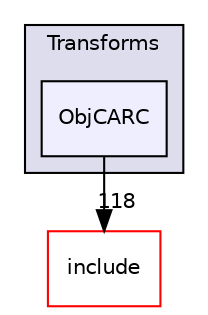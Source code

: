 digraph "lib/Transforms/ObjCARC" {
  bgcolor=transparent;
  compound=true
  node [ fontsize="10", fontname="Helvetica"];
  edge [ labelfontsize="10", labelfontname="Helvetica"];
  subgraph clusterdir_a72932e0778af28115095468f6286ff8 {
    graph [ bgcolor="#ddddee", pencolor="black", label="Transforms" fontname="Helvetica", fontsize="10", URL="dir_a72932e0778af28115095468f6286ff8.html"]
  dir_296957ed9f72a005efdf3fbc578416d5 [shape=box, label="ObjCARC", style="filled", fillcolor="#eeeeff", pencolor="black", URL="dir_296957ed9f72a005efdf3fbc578416d5.html"];
  }
  dir_d44c64559bbebec7f509842c48db8b23 [shape=box label="include" color="red" URL="dir_d44c64559bbebec7f509842c48db8b23.html"];
  dir_296957ed9f72a005efdf3fbc578416d5->dir_d44c64559bbebec7f509842c48db8b23 [headlabel="118", labeldistance=1.5 headhref="dir_000237_000001.html"];
}
